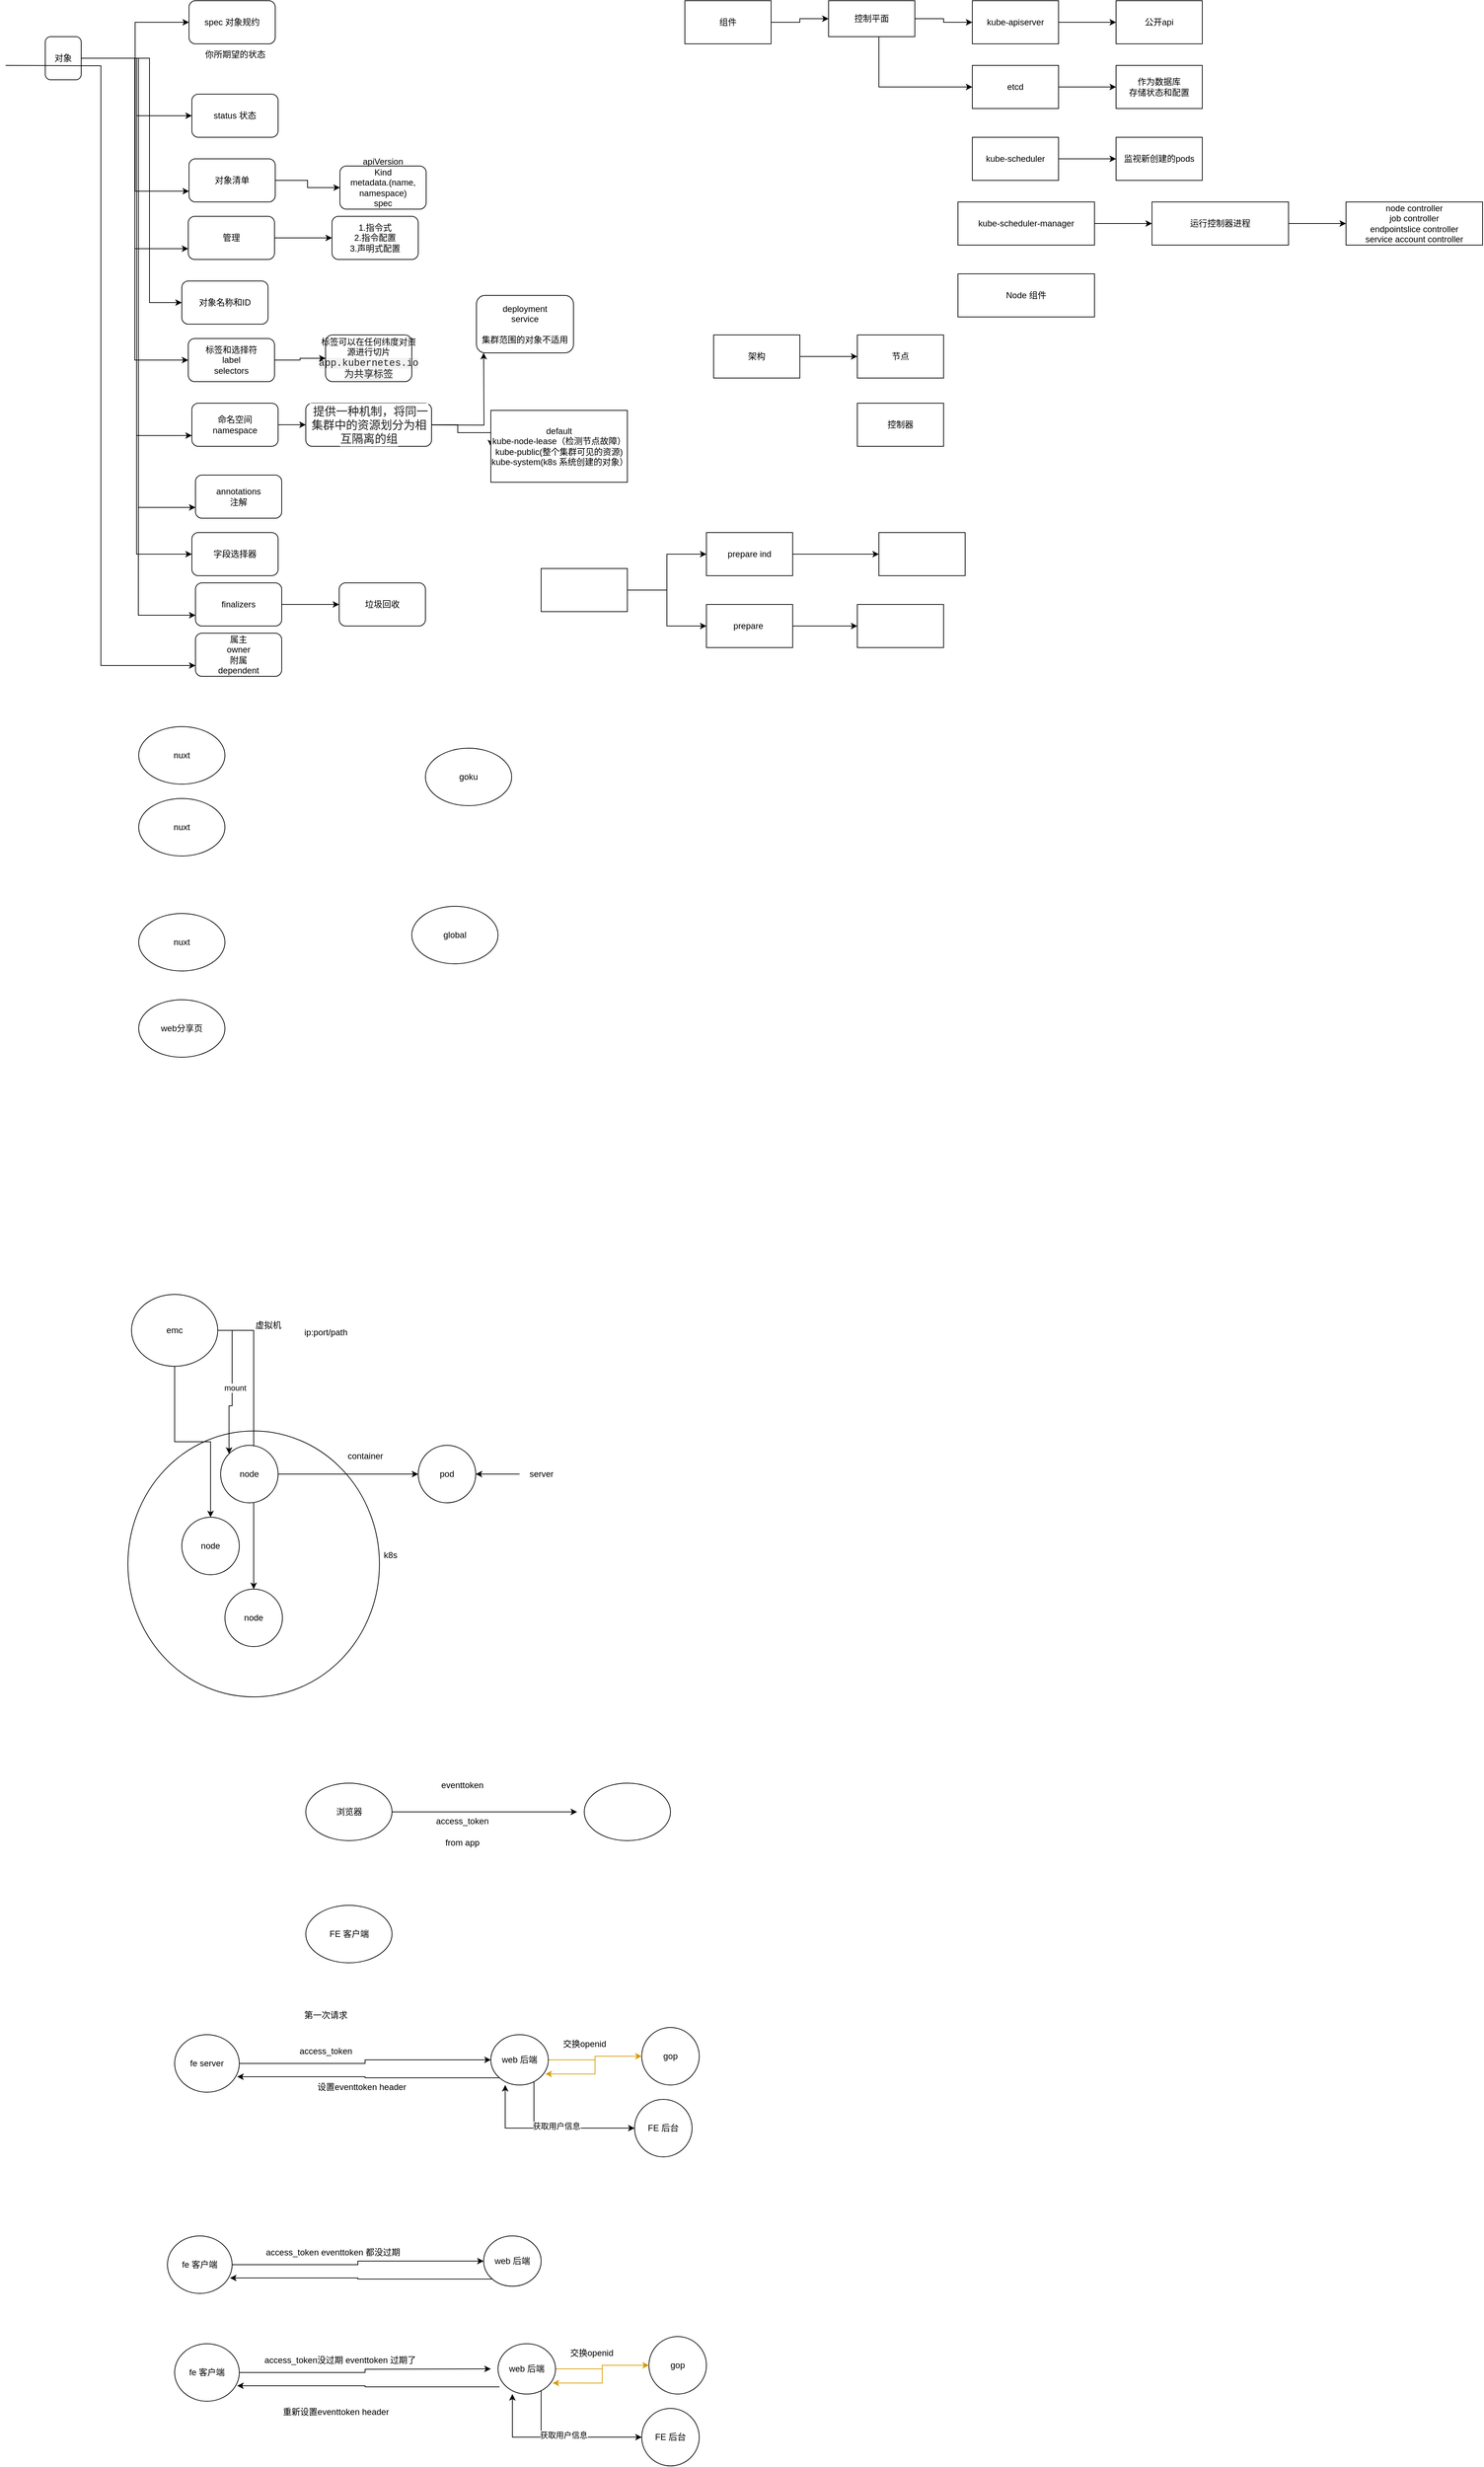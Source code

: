 <mxfile version="24.7.6">
  <diagram name="Page-1" id="EzidtO3Hb19t3wDcSpyZ">
    <mxGraphModel dx="1522" dy="804" grid="1" gridSize="10" guides="1" tooltips="1" connect="1" arrows="1" fold="1" page="1" pageScale="1" pageWidth="827" pageHeight="1169" math="0" shadow="0">
      <root>
        <mxCell id="0" />
        <mxCell id="1" parent="0" />
        <mxCell id="jzxiRd1BHdq7fpUtfgvh-10" value="" style="ellipse;whiteSpace=wrap;html=1;" vertex="1" parent="1">
          <mxGeometry x="265" y="2110" width="350" height="370" as="geometry" />
        </mxCell>
        <mxCell id="i67tSVPoHM7ITiix1ZI--3" value="" style="edgeStyle=orthogonalEdgeStyle;rounded=0;orthogonalLoop=1;jettySize=auto;html=1;" parent="1" source="i67tSVPoHM7ITiix1ZI--1" target="i67tSVPoHM7ITiix1ZI--2" edge="1">
          <mxGeometry relative="1" as="geometry" />
        </mxCell>
        <mxCell id="i67tSVPoHM7ITiix1ZI--5" style="edgeStyle=orthogonalEdgeStyle;rounded=0;orthogonalLoop=1;jettySize=auto;html=1;entryX=0;entryY=0.5;entryDx=0;entryDy=0;" parent="1" source="i67tSVPoHM7ITiix1ZI--1" target="i67tSVPoHM7ITiix1ZI--4" edge="1">
          <mxGeometry relative="1" as="geometry" />
        </mxCell>
        <mxCell id="i67tSVPoHM7ITiix1ZI--9" style="edgeStyle=orthogonalEdgeStyle;rounded=0;orthogonalLoop=1;jettySize=auto;html=1;entryX=0;entryY=0.75;entryDx=0;entryDy=0;" parent="1" source="i67tSVPoHM7ITiix1ZI--1" target="i67tSVPoHM7ITiix1ZI--8" edge="1">
          <mxGeometry relative="1" as="geometry" />
        </mxCell>
        <mxCell id="i67tSVPoHM7ITiix1ZI--13" style="edgeStyle=orthogonalEdgeStyle;rounded=0;orthogonalLoop=1;jettySize=auto;html=1;entryX=0;entryY=0.75;entryDx=0;entryDy=0;" parent="1" source="i67tSVPoHM7ITiix1ZI--1" target="i67tSVPoHM7ITiix1ZI--12" edge="1">
          <mxGeometry relative="1" as="geometry" />
        </mxCell>
        <mxCell id="i67tSVPoHM7ITiix1ZI--18" style="edgeStyle=orthogonalEdgeStyle;rounded=0;orthogonalLoop=1;jettySize=auto;html=1;entryX=0;entryY=0.5;entryDx=0;entryDy=0;" parent="1" source="i67tSVPoHM7ITiix1ZI--1" target="i67tSVPoHM7ITiix1ZI--17" edge="1">
          <mxGeometry relative="1" as="geometry">
            <Array as="points">
              <mxPoint x="295" y="200" />
              <mxPoint x="295" y="540" />
            </Array>
          </mxGeometry>
        </mxCell>
        <mxCell id="i67tSVPoHM7ITiix1ZI--21" style="edgeStyle=orthogonalEdgeStyle;rounded=0;orthogonalLoop=1;jettySize=auto;html=1;entryX=0;entryY=0.5;entryDx=0;entryDy=0;" parent="1" source="i67tSVPoHM7ITiix1ZI--1" target="i67tSVPoHM7ITiix1ZI--20" edge="1">
          <mxGeometry relative="1" as="geometry" />
        </mxCell>
        <mxCell id="i67tSVPoHM7ITiix1ZI--25" style="edgeStyle=orthogonalEdgeStyle;rounded=0;orthogonalLoop=1;jettySize=auto;html=1;entryX=0;entryY=0.75;entryDx=0;entryDy=0;" parent="1" source="i67tSVPoHM7ITiix1ZI--1" target="i67tSVPoHM7ITiix1ZI--24" edge="1">
          <mxGeometry relative="1" as="geometry" />
        </mxCell>
        <mxCell id="i67tSVPoHM7ITiix1ZI--36" style="edgeStyle=orthogonalEdgeStyle;rounded=0;orthogonalLoop=1;jettySize=auto;html=1;entryX=0;entryY=0.75;entryDx=0;entryDy=0;" parent="1" source="i67tSVPoHM7ITiix1ZI--1" target="i67tSVPoHM7ITiix1ZI--35" edge="1">
          <mxGeometry relative="1" as="geometry" />
        </mxCell>
        <mxCell id="i67tSVPoHM7ITiix1ZI--38" style="edgeStyle=orthogonalEdgeStyle;rounded=0;orthogonalLoop=1;jettySize=auto;html=1;entryX=0;entryY=0.5;entryDx=0;entryDy=0;" parent="1" source="i67tSVPoHM7ITiix1ZI--1" target="i67tSVPoHM7ITiix1ZI--37" edge="1">
          <mxGeometry relative="1" as="geometry" />
        </mxCell>
        <mxCell id="i67tSVPoHM7ITiix1ZI--40" style="edgeStyle=orthogonalEdgeStyle;rounded=0;orthogonalLoop=1;jettySize=auto;html=1;entryX=0;entryY=0.75;entryDx=0;entryDy=0;" parent="1" source="i67tSVPoHM7ITiix1ZI--1" target="i67tSVPoHM7ITiix1ZI--39" edge="1">
          <mxGeometry relative="1" as="geometry" />
        </mxCell>
        <mxCell id="i67tSVPoHM7ITiix1ZI--1" value="对象" style="rounded=1;whiteSpace=wrap;html=1;" parent="1" vertex="1">
          <mxGeometry x="150" y="170" width="50" height="60" as="geometry" />
        </mxCell>
        <mxCell id="i67tSVPoHM7ITiix1ZI--2" value="spec 对象规约" style="rounded=1;whiteSpace=wrap;html=1;" parent="1" vertex="1">
          <mxGeometry x="350" y="120" width="120" height="60" as="geometry" />
        </mxCell>
        <mxCell id="i67tSVPoHM7ITiix1ZI--4" value="status 状态" style="rounded=1;whiteSpace=wrap;html=1;" parent="1" vertex="1">
          <mxGeometry x="354" y="250" width="120" height="60" as="geometry" />
        </mxCell>
        <mxCell id="i67tSVPoHM7ITiix1ZI--6" value="你所期望的状态" style="text;html=1;align=center;verticalAlign=middle;resizable=0;points=[];autosize=1;strokeColor=none;fillColor=none;" parent="1" vertex="1">
          <mxGeometry x="359" y="180" width="110" height="30" as="geometry" />
        </mxCell>
        <mxCell id="i67tSVPoHM7ITiix1ZI--11" value="" style="edgeStyle=orthogonalEdgeStyle;rounded=0;orthogonalLoop=1;jettySize=auto;html=1;" parent="1" source="i67tSVPoHM7ITiix1ZI--8" target="i67tSVPoHM7ITiix1ZI--10" edge="1">
          <mxGeometry relative="1" as="geometry" />
        </mxCell>
        <mxCell id="i67tSVPoHM7ITiix1ZI--8" value="对象清单" style="rounded=1;whiteSpace=wrap;html=1;" parent="1" vertex="1">
          <mxGeometry x="350" y="340" width="120" height="60" as="geometry" />
        </mxCell>
        <mxCell id="i67tSVPoHM7ITiix1ZI--10" value="apiVersion&lt;div&gt;Kind&lt;/div&gt;&lt;div&gt;metadata.(name, namespace)&lt;/div&gt;&lt;div&gt;spec&lt;/div&gt;&lt;div&gt;&lt;br&gt;&lt;/div&gt;" style="rounded=1;whiteSpace=wrap;html=1;" parent="1" vertex="1">
          <mxGeometry x="560" y="350" width="120" height="60" as="geometry" />
        </mxCell>
        <mxCell id="i67tSVPoHM7ITiix1ZI--15" value="" style="edgeStyle=orthogonalEdgeStyle;rounded=0;orthogonalLoop=1;jettySize=auto;html=1;" parent="1" source="i67tSVPoHM7ITiix1ZI--12" target="i67tSVPoHM7ITiix1ZI--14" edge="1">
          <mxGeometry relative="1" as="geometry" />
        </mxCell>
        <mxCell id="i67tSVPoHM7ITiix1ZI--12" value="管理" style="rounded=1;whiteSpace=wrap;html=1;" parent="1" vertex="1">
          <mxGeometry x="349" y="420" width="120" height="60" as="geometry" />
        </mxCell>
        <mxCell id="i67tSVPoHM7ITiix1ZI--14" value="1.指令式&lt;div&gt;2.指令配置&lt;/div&gt;&lt;div&gt;3.声明式配置&lt;/div&gt;" style="rounded=1;whiteSpace=wrap;html=1;" parent="1" vertex="1">
          <mxGeometry x="549" y="420" width="120" height="60" as="geometry" />
        </mxCell>
        <mxCell id="i67tSVPoHM7ITiix1ZI--17" value="对象名称和ID" style="rounded=1;whiteSpace=wrap;html=1;" parent="1" vertex="1">
          <mxGeometry x="340" y="510" width="120" height="60" as="geometry" />
        </mxCell>
        <mxCell id="i67tSVPoHM7ITiix1ZI--23" value="" style="edgeStyle=orthogonalEdgeStyle;rounded=0;orthogonalLoop=1;jettySize=auto;html=1;" parent="1" source="i67tSVPoHM7ITiix1ZI--20" target="i67tSVPoHM7ITiix1ZI--22" edge="1">
          <mxGeometry relative="1" as="geometry" />
        </mxCell>
        <mxCell id="i67tSVPoHM7ITiix1ZI--20" value="标签和选择符&lt;div&gt;label&lt;/div&gt;&lt;div&gt;selectors&lt;/div&gt;" style="rounded=1;whiteSpace=wrap;html=1;" parent="1" vertex="1">
          <mxGeometry x="349" y="590" width="120" height="60" as="geometry" />
        </mxCell>
        <mxCell id="i67tSVPoHM7ITiix1ZI--22" value="标签可以在任何纬度对资源进行切片&lt;div&gt;&lt;span style=&quot;color: rgb(34, 34, 34); font-family: SFMono-Regular, Menlo, Monaco, Consolas, &amp;quot;liberation mono&amp;quot;, &amp;quot;courier new&amp;quot;, monospace; font-size: 13.6px; text-align: left; background-color: rgba(0, 0, 0, 0.05);&quot;&gt;app.kubernetes.io 为共享标签&lt;/span&gt;&lt;br&gt;&lt;/div&gt;" style="rounded=1;whiteSpace=wrap;html=1;" parent="1" vertex="1">
          <mxGeometry x="540" y="585" width="120" height="65" as="geometry" />
        </mxCell>
        <mxCell id="i67tSVPoHM7ITiix1ZI--27" value="" style="edgeStyle=orthogonalEdgeStyle;rounded=0;orthogonalLoop=1;jettySize=auto;html=1;" parent="1" source="i67tSVPoHM7ITiix1ZI--24" target="i67tSVPoHM7ITiix1ZI--26" edge="1">
          <mxGeometry relative="1" as="geometry" />
        </mxCell>
        <mxCell id="i67tSVPoHM7ITiix1ZI--24" value="命名空间&lt;div&gt;namespace&lt;/div&gt;" style="rounded=1;whiteSpace=wrap;html=1;" parent="1" vertex="1">
          <mxGeometry x="354" y="680" width="120" height="60" as="geometry" />
        </mxCell>
        <mxCell id="i67tSVPoHM7ITiix1ZI--29" value="" style="edgeStyle=orthogonalEdgeStyle;rounded=0;orthogonalLoop=1;jettySize=auto;html=1;" parent="1" edge="1">
          <mxGeometry relative="1" as="geometry">
            <mxPoint x="630" y="710" as="sourcePoint" />
            <mxPoint x="760" y="610" as="targetPoint" />
          </mxGeometry>
        </mxCell>
        <mxCell id="i67tSVPoHM7ITiix1ZI--31" style="edgeStyle=orthogonalEdgeStyle;rounded=0;orthogonalLoop=1;jettySize=auto;html=1;entryX=0;entryY=0.5;entryDx=0;entryDy=0;" parent="1" source="i67tSVPoHM7ITiix1ZI--26" target="i67tSVPoHM7ITiix1ZI--32" edge="1">
          <mxGeometry relative="1" as="geometry">
            <mxPoint x="760" y="720" as="targetPoint" />
            <Array as="points">
              <mxPoint x="724" y="710" />
              <mxPoint x="724" y="721" />
            </Array>
          </mxGeometry>
        </mxCell>
        <mxCell id="i67tSVPoHM7ITiix1ZI--26" value="&lt;span style=&quot;color: rgb(34, 34, 34); font-family: &amp;quot;open sans&amp;quot;, -apple-system, &amp;quot;system-ui&amp;quot;, &amp;quot;segoe ui&amp;quot;, Roboto, &amp;quot;helvetica neue&amp;quot;, Arial, sans-serif, &amp;quot;apple color emoji&amp;quot;, &amp;quot;segoe ui emoji&amp;quot;, &amp;quot;segoe ui symbol&amp;quot;; font-size: 16px; text-align: left; background-color: rgb(255, 255, 255);&quot;&gt;&amp;nbsp;提供一种机制，将同一集群中的资源划分为相互隔离的组&lt;/span&gt;" style="rounded=1;whiteSpace=wrap;html=1;" parent="1" vertex="1">
          <mxGeometry x="512.5" y="680" width="175" height="60" as="geometry" />
        </mxCell>
        <mxCell id="i67tSVPoHM7ITiix1ZI--28" value="deployment&lt;div&gt;service&lt;/div&gt;&lt;div&gt;&lt;br&gt;&lt;/div&gt;&lt;div&gt;集群范围的对象不适用&lt;/div&gt;" style="whiteSpace=wrap;html=1;rounded=1;" parent="1" vertex="1">
          <mxGeometry x="750" y="530" width="135" height="80" as="geometry" />
        </mxCell>
        <mxCell id="i67tSVPoHM7ITiix1ZI--32" value="default&lt;div&gt;kube-node-lease（检测节点故障）&lt;/div&gt;&lt;div&gt;kube-public(整个集群可见的资源)&lt;/div&gt;&lt;div&gt;kube-system(k8s 系统创建的对象）&lt;/div&gt;" style="whiteSpace=wrap;html=1;" parent="1" vertex="1">
          <mxGeometry x="770" y="690" width="190" height="100" as="geometry" />
        </mxCell>
        <mxCell id="i67tSVPoHM7ITiix1ZI--35" value="annotations&lt;div&gt;注解&lt;/div&gt;" style="rounded=1;whiteSpace=wrap;html=1;" parent="1" vertex="1">
          <mxGeometry x="359" y="780" width="120" height="60" as="geometry" />
        </mxCell>
        <mxCell id="i67tSVPoHM7ITiix1ZI--37" value="字段选择器" style="rounded=1;whiteSpace=wrap;html=1;" parent="1" vertex="1">
          <mxGeometry x="354" y="860" width="120" height="60" as="geometry" />
        </mxCell>
        <mxCell id="i67tSVPoHM7ITiix1ZI--42" value="" style="edgeStyle=orthogonalEdgeStyle;rounded=0;orthogonalLoop=1;jettySize=auto;html=1;" parent="1" source="i67tSVPoHM7ITiix1ZI--39" target="i67tSVPoHM7ITiix1ZI--41" edge="1">
          <mxGeometry relative="1" as="geometry" />
        </mxCell>
        <mxCell id="i67tSVPoHM7ITiix1ZI--39" value="finalizers" style="rounded=1;whiteSpace=wrap;html=1;" parent="1" vertex="1">
          <mxGeometry x="359" y="930" width="120" height="60" as="geometry" />
        </mxCell>
        <mxCell id="i67tSVPoHM7ITiix1ZI--41" value="垃圾回收" style="rounded=1;whiteSpace=wrap;html=1;" parent="1" vertex="1">
          <mxGeometry x="559" y="930" width="120" height="60" as="geometry" />
        </mxCell>
        <mxCell id="i67tSVPoHM7ITiix1ZI--43" value="属主&lt;div&gt;owner&lt;/div&gt;&lt;div&gt;附属&lt;/div&gt;&lt;div&gt;dependent&lt;/div&gt;" style="rounded=1;whiteSpace=wrap;html=1;" parent="1" vertex="1">
          <mxGeometry x="359" y="1000" width="120" height="60" as="geometry" />
        </mxCell>
        <mxCell id="i67tSVPoHM7ITiix1ZI--44" style="edgeStyle=orthogonalEdgeStyle;rounded=0;orthogonalLoop=1;jettySize=auto;html=1;entryX=0;entryY=0.75;entryDx=0;entryDy=0;" parent="1" target="i67tSVPoHM7ITiix1ZI--43" edge="1">
          <mxGeometry relative="1" as="geometry">
            <mxPoint x="94.75" y="210" as="sourcePoint" />
            <mxPoint x="254.75" y="1050" as="targetPoint" />
          </mxGeometry>
        </mxCell>
        <mxCell id="i67tSVPoHM7ITiix1ZI--50" value="" style="edgeStyle=orthogonalEdgeStyle;rounded=0;orthogonalLoop=1;jettySize=auto;html=1;" parent="1" source="i67tSVPoHM7ITiix1ZI--47" target="i67tSVPoHM7ITiix1ZI--49" edge="1">
          <mxGeometry relative="1" as="geometry" />
        </mxCell>
        <mxCell id="i67tSVPoHM7ITiix1ZI--47" value="组件" style="whiteSpace=wrap;html=1;" parent="1" vertex="1">
          <mxGeometry x="1040" y="120" width="120" height="60" as="geometry" />
        </mxCell>
        <mxCell id="i67tSVPoHM7ITiix1ZI--52" value="" style="edgeStyle=orthogonalEdgeStyle;rounded=0;orthogonalLoop=1;jettySize=auto;html=1;" parent="1" source="i67tSVPoHM7ITiix1ZI--49" target="i67tSVPoHM7ITiix1ZI--51" edge="1">
          <mxGeometry relative="1" as="geometry" />
        </mxCell>
        <mxCell id="i67tSVPoHM7ITiix1ZI--56" style="edgeStyle=orthogonalEdgeStyle;rounded=0;orthogonalLoop=1;jettySize=auto;html=1;entryX=0;entryY=0.5;entryDx=0;entryDy=0;" parent="1" source="i67tSVPoHM7ITiix1ZI--49" target="i67tSVPoHM7ITiix1ZI--55" edge="1">
          <mxGeometry relative="1" as="geometry">
            <Array as="points">
              <mxPoint x="1310" y="240" />
            </Array>
          </mxGeometry>
        </mxCell>
        <mxCell id="i67tSVPoHM7ITiix1ZI--49" value="控制平面" style="whiteSpace=wrap;html=1;" parent="1" vertex="1">
          <mxGeometry x="1240" y="120" width="120" height="50" as="geometry" />
        </mxCell>
        <mxCell id="i67tSVPoHM7ITiix1ZI--54" value="" style="edgeStyle=orthogonalEdgeStyle;rounded=0;orthogonalLoop=1;jettySize=auto;html=1;" parent="1" source="i67tSVPoHM7ITiix1ZI--51" target="i67tSVPoHM7ITiix1ZI--53" edge="1">
          <mxGeometry relative="1" as="geometry" />
        </mxCell>
        <mxCell id="i67tSVPoHM7ITiix1ZI--51" value="kube-apiserver" style="whiteSpace=wrap;html=1;" parent="1" vertex="1">
          <mxGeometry x="1440" y="120" width="120" height="60" as="geometry" />
        </mxCell>
        <mxCell id="i67tSVPoHM7ITiix1ZI--53" value="公开api" style="whiteSpace=wrap;html=1;" parent="1" vertex="1">
          <mxGeometry x="1640" y="120" width="120" height="60" as="geometry" />
        </mxCell>
        <mxCell id="i67tSVPoHM7ITiix1ZI--58" value="" style="edgeStyle=orthogonalEdgeStyle;rounded=0;orthogonalLoop=1;jettySize=auto;html=1;" parent="1" source="i67tSVPoHM7ITiix1ZI--55" target="i67tSVPoHM7ITiix1ZI--57" edge="1">
          <mxGeometry relative="1" as="geometry" />
        </mxCell>
        <mxCell id="i67tSVPoHM7ITiix1ZI--55" value="etcd" style="whiteSpace=wrap;html=1;" parent="1" vertex="1">
          <mxGeometry x="1440" y="210" width="120" height="60" as="geometry" />
        </mxCell>
        <mxCell id="i67tSVPoHM7ITiix1ZI--57" value="作为数据库&lt;div&gt;存储状态和配置&lt;/div&gt;" style="whiteSpace=wrap;html=1;" parent="1" vertex="1">
          <mxGeometry x="1640" y="210" width="120" height="60" as="geometry" />
        </mxCell>
        <mxCell id="i67tSVPoHM7ITiix1ZI--61" value="" style="edgeStyle=orthogonalEdgeStyle;rounded=0;orthogonalLoop=1;jettySize=auto;html=1;" parent="1" source="i67tSVPoHM7ITiix1ZI--59" target="i67tSVPoHM7ITiix1ZI--60" edge="1">
          <mxGeometry relative="1" as="geometry" />
        </mxCell>
        <mxCell id="i67tSVPoHM7ITiix1ZI--59" value="kube-scheduler" style="whiteSpace=wrap;html=1;" parent="1" vertex="1">
          <mxGeometry x="1440" y="310" width="120" height="60" as="geometry" />
        </mxCell>
        <mxCell id="i67tSVPoHM7ITiix1ZI--60" value="监视新创建的pods" style="whiteSpace=wrap;html=1;" parent="1" vertex="1">
          <mxGeometry x="1640" y="310" width="120" height="60" as="geometry" />
        </mxCell>
        <mxCell id="i67tSVPoHM7ITiix1ZI--64" value="" style="edgeStyle=orthogonalEdgeStyle;rounded=0;orthogonalLoop=1;jettySize=auto;html=1;" parent="1" source="i67tSVPoHM7ITiix1ZI--62" target="i67tSVPoHM7ITiix1ZI--63" edge="1">
          <mxGeometry relative="1" as="geometry" />
        </mxCell>
        <mxCell id="i67tSVPoHM7ITiix1ZI--62" value="kube-scheduler-manager" style="whiteSpace=wrap;html=1;" parent="1" vertex="1">
          <mxGeometry x="1420" y="400" width="190" height="60" as="geometry" />
        </mxCell>
        <mxCell id="i67tSVPoHM7ITiix1ZI--66" value="" style="edgeStyle=orthogonalEdgeStyle;rounded=0;orthogonalLoop=1;jettySize=auto;html=1;" parent="1" source="i67tSVPoHM7ITiix1ZI--63" target="i67tSVPoHM7ITiix1ZI--65" edge="1">
          <mxGeometry relative="1" as="geometry" />
        </mxCell>
        <mxCell id="i67tSVPoHM7ITiix1ZI--63" value="运行控制器进程" style="whiteSpace=wrap;html=1;" parent="1" vertex="1">
          <mxGeometry x="1690" y="400" width="190" height="60" as="geometry" />
        </mxCell>
        <mxCell id="i67tSVPoHM7ITiix1ZI--65" value="node controller&lt;div&gt;job controller&lt;/div&gt;&lt;div&gt;endpointslice controller&lt;/div&gt;&lt;div&gt;service account controller&lt;/div&gt;" style="whiteSpace=wrap;html=1;" parent="1" vertex="1">
          <mxGeometry x="1960" y="400" width="190" height="60" as="geometry" />
        </mxCell>
        <mxCell id="i67tSVPoHM7ITiix1ZI--67" value="Node 组件" style="whiteSpace=wrap;html=1;" parent="1" vertex="1">
          <mxGeometry x="1420" y="500" width="190" height="60" as="geometry" />
        </mxCell>
        <mxCell id="i67tSVPoHM7ITiix1ZI--70" value="" style="edgeStyle=orthogonalEdgeStyle;rounded=0;orthogonalLoop=1;jettySize=auto;html=1;" parent="1" source="i67tSVPoHM7ITiix1ZI--68" target="i67tSVPoHM7ITiix1ZI--69" edge="1">
          <mxGeometry relative="1" as="geometry" />
        </mxCell>
        <mxCell id="i67tSVPoHM7ITiix1ZI--68" value="架构" style="whiteSpace=wrap;html=1;" parent="1" vertex="1">
          <mxGeometry x="1080" y="585" width="120" height="60" as="geometry" />
        </mxCell>
        <mxCell id="i67tSVPoHM7ITiix1ZI--69" value="节点" style="whiteSpace=wrap;html=1;" parent="1" vertex="1">
          <mxGeometry x="1280" y="585" width="120" height="60" as="geometry" />
        </mxCell>
        <mxCell id="i67tSVPoHM7ITiix1ZI--71" value="控制器" style="whiteSpace=wrap;html=1;" parent="1" vertex="1">
          <mxGeometry x="1280" y="680" width="120" height="60" as="geometry" />
        </mxCell>
        <mxCell id="i67tSVPoHM7ITiix1ZI--79" style="edgeStyle=orthogonalEdgeStyle;rounded=0;orthogonalLoop=1;jettySize=auto;html=1;" parent="1" source="i67tSVPoHM7ITiix1ZI--72" edge="1">
          <mxGeometry relative="1" as="geometry">
            <mxPoint x="1280" y="990" as="targetPoint" />
          </mxGeometry>
        </mxCell>
        <mxCell id="i67tSVPoHM7ITiix1ZI--72" value="prepare&amp;nbsp;" style="rounded=0;whiteSpace=wrap;html=1;" parent="1" vertex="1">
          <mxGeometry x="1070" y="960" width="120" height="60" as="geometry" />
        </mxCell>
        <mxCell id="i67tSVPoHM7ITiix1ZI--77" style="edgeStyle=orthogonalEdgeStyle;rounded=0;orthogonalLoop=1;jettySize=auto;html=1;" parent="1" source="i67tSVPoHM7ITiix1ZI--73" edge="1">
          <mxGeometry relative="1" as="geometry">
            <mxPoint x="1310" y="890" as="targetPoint" />
          </mxGeometry>
        </mxCell>
        <mxCell id="i67tSVPoHM7ITiix1ZI--73" value="prepare ind" style="rounded=0;whiteSpace=wrap;html=1;" parent="1" vertex="1">
          <mxGeometry x="1070" y="860" width="120" height="60" as="geometry" />
        </mxCell>
        <mxCell id="i67tSVPoHM7ITiix1ZI--75" style="edgeStyle=orthogonalEdgeStyle;rounded=0;orthogonalLoop=1;jettySize=auto;html=1;entryX=0;entryY=0.5;entryDx=0;entryDy=0;" parent="1" source="i67tSVPoHM7ITiix1ZI--74" target="i67tSVPoHM7ITiix1ZI--73" edge="1">
          <mxGeometry relative="1" as="geometry" />
        </mxCell>
        <mxCell id="i67tSVPoHM7ITiix1ZI--76" style="edgeStyle=orthogonalEdgeStyle;rounded=0;orthogonalLoop=1;jettySize=auto;html=1;" parent="1" source="i67tSVPoHM7ITiix1ZI--74" target="i67tSVPoHM7ITiix1ZI--72" edge="1">
          <mxGeometry relative="1" as="geometry" />
        </mxCell>
        <mxCell id="i67tSVPoHM7ITiix1ZI--74" value="" style="rounded=0;whiteSpace=wrap;html=1;" parent="1" vertex="1">
          <mxGeometry x="840" y="910" width="120" height="60" as="geometry" />
        </mxCell>
        <mxCell id="i67tSVPoHM7ITiix1ZI--78" value="" style="rounded=0;whiteSpace=wrap;html=1;" parent="1" vertex="1">
          <mxGeometry x="1310" y="860" width="120" height="60" as="geometry" />
        </mxCell>
        <mxCell id="i67tSVPoHM7ITiix1ZI--80" value="" style="rounded=0;whiteSpace=wrap;html=1;" parent="1" vertex="1">
          <mxGeometry x="1280" y="960" width="120" height="60" as="geometry" />
        </mxCell>
        <mxCell id="xOwlHwxs3cl8Oye5NE4x-1" value="&lt;p data-pm-slice=&quot;1 1 []&quot;&gt;nuxt&lt;br&gt;&lt;/p&gt;" style="ellipse;whiteSpace=wrap;html=1;" parent="1" vertex="1">
          <mxGeometry x="280" y="1130" width="120" height="80" as="geometry" />
        </mxCell>
        <mxCell id="xOwlHwxs3cl8Oye5NE4x-2" value="&lt;p data-pm-slice=&quot;1 1 []&quot;&gt;web分享页&lt;/p&gt;" style="ellipse;whiteSpace=wrap;html=1;" parent="1" vertex="1">
          <mxGeometry x="280" y="1510" width="120" height="80" as="geometry" />
        </mxCell>
        <mxCell id="xOwlHwxs3cl8Oye5NE4x-3" value="&lt;p data-pm-slice=&quot;1 1 []&quot;&gt;goku&lt;/p&gt;" style="ellipse;whiteSpace=wrap;html=1;" parent="1" vertex="1">
          <mxGeometry x="679" y="1160" width="120" height="80" as="geometry" />
        </mxCell>
        <mxCell id="xOwlHwxs3cl8Oye5NE4x-4" value="&lt;p data-pm-slice=&quot;1 1 []&quot;&gt;global&lt;/p&gt;" style="ellipse;whiteSpace=wrap;html=1;" parent="1" vertex="1">
          <mxGeometry x="660" y="1380" width="120" height="80" as="geometry" />
        </mxCell>
        <mxCell id="xOwlHwxs3cl8Oye5NE4x-5" value="&lt;p data-pm-slice=&quot;1 1 []&quot;&gt;nuxt&lt;/p&gt;" style="ellipse;whiteSpace=wrap;html=1;" parent="1" vertex="1">
          <mxGeometry x="280" y="1390" width="120" height="80" as="geometry" />
        </mxCell>
        <mxCell id="xOwlHwxs3cl8Oye5NE4x-6" value="&lt;p data-pm-slice=&quot;1 1 []&quot;&gt;nuxt&lt;br&gt;&lt;/p&gt;" style="ellipse;whiteSpace=wrap;html=1;" parent="1" vertex="1">
          <mxGeometry x="280" y="1230" width="120" height="80" as="geometry" />
        </mxCell>
        <mxCell id="jzxiRd1BHdq7fpUtfgvh-5" style="edgeStyle=orthogonalEdgeStyle;rounded=0;orthogonalLoop=1;jettySize=auto;html=1;entryX=0;entryY=0;entryDx=0;entryDy=0;" edge="1" parent="1" source="jzxiRd1BHdq7fpUtfgvh-1" target="jzxiRd1BHdq7fpUtfgvh-4">
          <mxGeometry relative="1" as="geometry" />
        </mxCell>
        <mxCell id="jzxiRd1BHdq7fpUtfgvh-6" value="mount" style="edgeLabel;html=1;align=center;verticalAlign=middle;resizable=0;points=[];" vertex="1" connectable="0" parent="jzxiRd1BHdq7fpUtfgvh-5">
          <mxGeometry x="0.013" y="4" relative="1" as="geometry">
            <mxPoint as="offset" />
          </mxGeometry>
        </mxCell>
        <mxCell id="jzxiRd1BHdq7fpUtfgvh-12" style="edgeStyle=orthogonalEdgeStyle;rounded=0;orthogonalLoop=1;jettySize=auto;html=1;" edge="1" parent="1" source="jzxiRd1BHdq7fpUtfgvh-1" target="jzxiRd1BHdq7fpUtfgvh-8">
          <mxGeometry relative="1" as="geometry" />
        </mxCell>
        <mxCell id="jzxiRd1BHdq7fpUtfgvh-17" style="edgeStyle=orthogonalEdgeStyle;rounded=0;orthogonalLoop=1;jettySize=auto;html=1;" edge="1" parent="1" source="jzxiRd1BHdq7fpUtfgvh-1" target="jzxiRd1BHdq7fpUtfgvh-9">
          <mxGeometry relative="1" as="geometry" />
        </mxCell>
        <mxCell id="jzxiRd1BHdq7fpUtfgvh-1" value="emc" style="ellipse;whiteSpace=wrap;html=1;" vertex="1" parent="1">
          <mxGeometry x="270" y="1920" width="120" height="100" as="geometry" />
        </mxCell>
        <mxCell id="jzxiRd1BHdq7fpUtfgvh-2" value="虚拟机" style="text;html=1;align=center;verticalAlign=middle;resizable=0;points=[];autosize=1;strokeColor=none;fillColor=none;" vertex="1" parent="1">
          <mxGeometry x="430" y="1948" width="60" height="30" as="geometry" />
        </mxCell>
        <mxCell id="jzxiRd1BHdq7fpUtfgvh-3" value="ip:port/path" style="text;html=1;align=center;verticalAlign=middle;resizable=0;points=[];autosize=1;strokeColor=none;fillColor=none;" vertex="1" parent="1">
          <mxGeometry x="500" y="1958" width="80" height="30" as="geometry" />
        </mxCell>
        <mxCell id="jzxiRd1BHdq7fpUtfgvh-13" style="edgeStyle=orthogonalEdgeStyle;rounded=0;orthogonalLoop=1;jettySize=auto;html=1;entryX=0;entryY=0.5;entryDx=0;entryDy=0;" edge="1" parent="1" source="jzxiRd1BHdq7fpUtfgvh-4" target="jzxiRd1BHdq7fpUtfgvh-7">
          <mxGeometry relative="1" as="geometry" />
        </mxCell>
        <mxCell id="jzxiRd1BHdq7fpUtfgvh-4" value="node" style="ellipse;whiteSpace=wrap;html=1;" vertex="1" parent="1">
          <mxGeometry x="394" y="2130" width="80" height="80" as="geometry" />
        </mxCell>
        <mxCell id="jzxiRd1BHdq7fpUtfgvh-7" value="pod" style="ellipse;whiteSpace=wrap;html=1;" vertex="1" parent="1">
          <mxGeometry x="669" y="2130" width="80" height="80" as="geometry" />
        </mxCell>
        <mxCell id="jzxiRd1BHdq7fpUtfgvh-8" value="node" style="ellipse;whiteSpace=wrap;html=1;" vertex="1" parent="1">
          <mxGeometry x="340" y="2230" width="80" height="80" as="geometry" />
        </mxCell>
        <mxCell id="jzxiRd1BHdq7fpUtfgvh-9" value="node" style="ellipse;whiteSpace=wrap;html=1;" vertex="1" parent="1">
          <mxGeometry x="400" y="2330" width="80" height="80" as="geometry" />
        </mxCell>
        <mxCell id="jzxiRd1BHdq7fpUtfgvh-11" value="k8s" style="text;html=1;align=center;verticalAlign=middle;resizable=0;points=[];autosize=1;strokeColor=none;fillColor=none;" vertex="1" parent="1">
          <mxGeometry x="610" y="2268" width="40" height="30" as="geometry" />
        </mxCell>
        <mxCell id="jzxiRd1BHdq7fpUtfgvh-14" value="container" style="text;html=1;align=center;verticalAlign=middle;resizable=0;points=[];autosize=1;strokeColor=none;fillColor=none;" vertex="1" parent="1">
          <mxGeometry x="560" y="2130" width="70" height="30" as="geometry" />
        </mxCell>
        <mxCell id="jzxiRd1BHdq7fpUtfgvh-16" style="edgeStyle=orthogonalEdgeStyle;rounded=0;orthogonalLoop=1;jettySize=auto;html=1;entryX=1;entryY=0.5;entryDx=0;entryDy=0;" edge="1" parent="1" source="jzxiRd1BHdq7fpUtfgvh-15" target="jzxiRd1BHdq7fpUtfgvh-7">
          <mxGeometry relative="1" as="geometry" />
        </mxCell>
        <mxCell id="jzxiRd1BHdq7fpUtfgvh-15" value="server" style="text;html=1;align=center;verticalAlign=middle;resizable=0;points=[];autosize=1;strokeColor=none;fillColor=none;" vertex="1" parent="1">
          <mxGeometry x="810" y="2155" width="60" height="30" as="geometry" />
        </mxCell>
        <mxCell id="jzxiRd1BHdq7fpUtfgvh-20" style="edgeStyle=orthogonalEdgeStyle;rounded=0;orthogonalLoop=1;jettySize=auto;html=1;" edge="1" parent="1" source="jzxiRd1BHdq7fpUtfgvh-18">
          <mxGeometry relative="1" as="geometry">
            <mxPoint x="890" y="2640" as="targetPoint" />
          </mxGeometry>
        </mxCell>
        <mxCell id="jzxiRd1BHdq7fpUtfgvh-18" value="浏览器" style="ellipse;whiteSpace=wrap;html=1;" vertex="1" parent="1">
          <mxGeometry x="512.5" y="2600" width="120" height="80" as="geometry" />
        </mxCell>
        <mxCell id="jzxiRd1BHdq7fpUtfgvh-19" value="FE 客户端" style="ellipse;whiteSpace=wrap;html=1;" vertex="1" parent="1">
          <mxGeometry x="512.5" y="2770" width="120" height="80" as="geometry" />
        </mxCell>
        <mxCell id="jzxiRd1BHdq7fpUtfgvh-22" value="" style="ellipse;whiteSpace=wrap;html=1;" vertex="1" parent="1">
          <mxGeometry x="900" y="2600" width="120" height="80" as="geometry" />
        </mxCell>
        <mxCell id="jzxiRd1BHdq7fpUtfgvh-23" value="eventtoken" style="text;html=1;align=center;verticalAlign=middle;resizable=0;points=[];autosize=1;strokeColor=none;fillColor=none;" vertex="1" parent="1">
          <mxGeometry x="690" y="2588" width="80" height="30" as="geometry" />
        </mxCell>
        <mxCell id="jzxiRd1BHdq7fpUtfgvh-24" value="access_token" style="text;html=1;align=center;verticalAlign=middle;resizable=0;points=[];autosize=1;strokeColor=none;fillColor=none;" vertex="1" parent="1">
          <mxGeometry x="680" y="2638" width="100" height="30" as="geometry" />
        </mxCell>
        <mxCell id="jzxiRd1BHdq7fpUtfgvh-26" value="from app" style="text;html=1;align=center;verticalAlign=middle;resizable=0;points=[];autosize=1;strokeColor=none;fillColor=none;" vertex="1" parent="1">
          <mxGeometry x="695" y="2668" width="70" height="30" as="geometry" />
        </mxCell>
        <mxCell id="jzxiRd1BHdq7fpUtfgvh-28" style="edgeStyle=orthogonalEdgeStyle;rounded=0;orthogonalLoop=1;jettySize=auto;html=1;entryX=0;entryY=0.5;entryDx=0;entryDy=0;" edge="1" parent="1" source="jzxiRd1BHdq7fpUtfgvh-27" target="jzxiRd1BHdq7fpUtfgvh-29">
          <mxGeometry relative="1" as="geometry">
            <mxPoint x="500" y="2990" as="targetPoint" />
          </mxGeometry>
        </mxCell>
        <mxCell id="jzxiRd1BHdq7fpUtfgvh-27" value="fe server" style="ellipse;whiteSpace=wrap;html=1;" vertex="1" parent="1">
          <mxGeometry x="330" y="2950" width="90" height="80" as="geometry" />
        </mxCell>
        <mxCell id="jzxiRd1BHdq7fpUtfgvh-31" style="edgeStyle=orthogonalEdgeStyle;rounded=0;orthogonalLoop=1;jettySize=auto;html=1;entryX=0;entryY=0.5;entryDx=0;entryDy=0;fillColor=#ffe6cc;strokeColor=#d79b00;" edge="1" parent="1" source="jzxiRd1BHdq7fpUtfgvh-29" target="jzxiRd1BHdq7fpUtfgvh-32">
          <mxGeometry relative="1" as="geometry">
            <mxPoint x="940" y="2980" as="targetPoint" />
          </mxGeometry>
        </mxCell>
        <mxCell id="jzxiRd1BHdq7fpUtfgvh-35" style="edgeStyle=orthogonalEdgeStyle;rounded=0;orthogonalLoop=1;jettySize=auto;html=1;exitX=1;exitY=0.5;exitDx=0;exitDy=0;entryX=0;entryY=0.5;entryDx=0;entryDy=0;" edge="1" parent="1" source="jzxiRd1BHdq7fpUtfgvh-29" target="jzxiRd1BHdq7fpUtfgvh-34">
          <mxGeometry relative="1" as="geometry">
            <Array as="points">
              <mxPoint x="830" y="2985" />
              <mxPoint x="830" y="3080" />
            </Array>
          </mxGeometry>
        </mxCell>
        <mxCell id="jzxiRd1BHdq7fpUtfgvh-29" value="web 后端" style="ellipse;whiteSpace=wrap;html=1;" vertex="1" parent="1">
          <mxGeometry x="770" y="2950" width="80" height="70" as="geometry" />
        </mxCell>
        <mxCell id="jzxiRd1BHdq7fpUtfgvh-30" value="access_token" style="text;html=1;align=center;verticalAlign=middle;resizable=0;points=[];autosize=1;strokeColor=none;fillColor=none;" vertex="1" parent="1">
          <mxGeometry x="490" y="2958" width="100" height="30" as="geometry" />
        </mxCell>
        <mxCell id="jzxiRd1BHdq7fpUtfgvh-32" value="gop" style="ellipse;whiteSpace=wrap;html=1;" vertex="1" parent="1">
          <mxGeometry x="980" y="2940" width="80" height="80" as="geometry" />
        </mxCell>
        <mxCell id="jzxiRd1BHdq7fpUtfgvh-33" style="edgeStyle=orthogonalEdgeStyle;rounded=0;orthogonalLoop=1;jettySize=auto;html=1;entryX=0.95;entryY=0.781;entryDx=0;entryDy=0;entryPerimeter=0;fillColor=#ffe6cc;strokeColor=#d79b00;" edge="1" parent="1" source="jzxiRd1BHdq7fpUtfgvh-32" target="jzxiRd1BHdq7fpUtfgvh-29">
          <mxGeometry relative="1" as="geometry" />
        </mxCell>
        <mxCell id="jzxiRd1BHdq7fpUtfgvh-34" value="FE 后台" style="ellipse;whiteSpace=wrap;html=1;" vertex="1" parent="1">
          <mxGeometry x="970" y="3040" width="80" height="80" as="geometry" />
        </mxCell>
        <mxCell id="jzxiRd1BHdq7fpUtfgvh-36" style="edgeStyle=orthogonalEdgeStyle;rounded=0;orthogonalLoop=1;jettySize=auto;html=1;entryX=0.25;entryY=1;entryDx=0;entryDy=0;entryPerimeter=0;" edge="1" parent="1" source="jzxiRd1BHdq7fpUtfgvh-34" target="jzxiRd1BHdq7fpUtfgvh-29">
          <mxGeometry relative="1" as="geometry" />
        </mxCell>
        <mxCell id="jzxiRd1BHdq7fpUtfgvh-38" value="获取用户信息" style="edgeLabel;html=1;align=center;verticalAlign=middle;resizable=0;points=[];" vertex="1" connectable="0" parent="jzxiRd1BHdq7fpUtfgvh-36">
          <mxGeometry x="-0.092" y="-3" relative="1" as="geometry">
            <mxPoint as="offset" />
          </mxGeometry>
        </mxCell>
        <mxCell id="jzxiRd1BHdq7fpUtfgvh-37" value="交换openid" style="text;html=1;align=center;verticalAlign=middle;resizable=0;points=[];autosize=1;strokeColor=none;fillColor=none;" vertex="1" parent="1">
          <mxGeometry x="860" y="2948" width="80" height="30" as="geometry" />
        </mxCell>
        <mxCell id="jzxiRd1BHdq7fpUtfgvh-41" style="edgeStyle=orthogonalEdgeStyle;rounded=0;orthogonalLoop=1;jettySize=auto;html=1;entryX=0.967;entryY=0.731;entryDx=0;entryDy=0;entryPerimeter=0;" edge="1" parent="1" source="jzxiRd1BHdq7fpUtfgvh-29" target="jzxiRd1BHdq7fpUtfgvh-27">
          <mxGeometry relative="1" as="geometry">
            <Array as="points">
              <mxPoint x="595" y="3010" />
              <mxPoint x="595" y="3009" />
            </Array>
          </mxGeometry>
        </mxCell>
        <mxCell id="jzxiRd1BHdq7fpUtfgvh-42" value="设置eventtoken header" style="text;html=1;align=center;verticalAlign=middle;resizable=0;points=[];autosize=1;strokeColor=none;fillColor=none;" vertex="1" parent="1">
          <mxGeometry x="515" y="3008" width="150" height="30" as="geometry" />
        </mxCell>
        <mxCell id="jzxiRd1BHdq7fpUtfgvh-43" value="第一次请求" style="text;html=1;align=center;verticalAlign=middle;resizable=0;points=[];autosize=1;strokeColor=none;fillColor=none;" vertex="1" parent="1">
          <mxGeometry x="500" y="2908" width="80" height="30" as="geometry" />
        </mxCell>
        <mxCell id="jzxiRd1BHdq7fpUtfgvh-44" style="edgeStyle=orthogonalEdgeStyle;rounded=0;orthogonalLoop=1;jettySize=auto;html=1;entryX=0;entryY=0.5;entryDx=0;entryDy=0;" edge="1" parent="1" source="jzxiRd1BHdq7fpUtfgvh-45" target="jzxiRd1BHdq7fpUtfgvh-46">
          <mxGeometry relative="1" as="geometry">
            <mxPoint x="490" y="3270" as="targetPoint" />
          </mxGeometry>
        </mxCell>
        <mxCell id="jzxiRd1BHdq7fpUtfgvh-45" value="fe 客户端" style="ellipse;whiteSpace=wrap;html=1;" vertex="1" parent="1">
          <mxGeometry x="320" y="3230" width="90" height="80" as="geometry" />
        </mxCell>
        <mxCell id="jzxiRd1BHdq7fpUtfgvh-46" value="web 后端" style="ellipse;whiteSpace=wrap;html=1;" vertex="1" parent="1">
          <mxGeometry x="760" y="3230" width="80" height="70" as="geometry" />
        </mxCell>
        <mxCell id="jzxiRd1BHdq7fpUtfgvh-48" style="edgeStyle=orthogonalEdgeStyle;rounded=0;orthogonalLoop=1;jettySize=auto;html=1;entryX=0.967;entryY=0.731;entryDx=0;entryDy=0;entryPerimeter=0;" edge="1" parent="1" source="jzxiRd1BHdq7fpUtfgvh-46" target="jzxiRd1BHdq7fpUtfgvh-45">
          <mxGeometry relative="1" as="geometry">
            <Array as="points">
              <mxPoint x="585" y="3290" />
              <mxPoint x="585" y="3289" />
            </Array>
          </mxGeometry>
        </mxCell>
        <mxCell id="jzxiRd1BHdq7fpUtfgvh-51" value="access_token eventtoken 都没过期" style="text;html=1;align=center;verticalAlign=middle;resizable=0;points=[];autosize=1;strokeColor=none;fillColor=none;" vertex="1" parent="1">
          <mxGeometry x="445" y="3238" width="210" height="30" as="geometry" />
        </mxCell>
        <mxCell id="jzxiRd1BHdq7fpUtfgvh-63" style="edgeStyle=orthogonalEdgeStyle;rounded=0;orthogonalLoop=1;jettySize=auto;html=1;entryX=0;entryY=0.5;entryDx=0;entryDy=0;" edge="1" parent="1" source="jzxiRd1BHdq7fpUtfgvh-64">
          <mxGeometry relative="1" as="geometry">
            <mxPoint x="770" y="3415" as="targetPoint" />
          </mxGeometry>
        </mxCell>
        <mxCell id="jzxiRd1BHdq7fpUtfgvh-64" value="fe 客户端" style="ellipse;whiteSpace=wrap;html=1;" vertex="1" parent="1">
          <mxGeometry x="330" y="3380" width="90" height="80" as="geometry" />
        </mxCell>
        <mxCell id="jzxiRd1BHdq7fpUtfgvh-66" style="edgeStyle=orthogonalEdgeStyle;rounded=0;orthogonalLoop=1;jettySize=auto;html=1;entryX=0.967;entryY=0.731;entryDx=0;entryDy=0;entryPerimeter=0;" edge="1" parent="1" target="jzxiRd1BHdq7fpUtfgvh-64">
          <mxGeometry relative="1" as="geometry">
            <Array as="points">
              <mxPoint x="595" y="3440" />
              <mxPoint x="595" y="3439" />
            </Array>
            <mxPoint x="782.006" y="3440" as="sourcePoint" />
          </mxGeometry>
        </mxCell>
        <mxCell id="jzxiRd1BHdq7fpUtfgvh-67" value="access_token没过期 eventtoken 过期了" style="text;html=1;align=center;verticalAlign=middle;resizable=0;points=[];autosize=1;strokeColor=none;fillColor=none;" vertex="1" parent="1">
          <mxGeometry x="445" y="3388" width="230" height="30" as="geometry" />
        </mxCell>
        <mxCell id="jzxiRd1BHdq7fpUtfgvh-68" style="edgeStyle=orthogonalEdgeStyle;rounded=0;orthogonalLoop=1;jettySize=auto;html=1;entryX=0;entryY=0.5;entryDx=0;entryDy=0;fillColor=#ffe6cc;strokeColor=#d79b00;" edge="1" parent="1" source="jzxiRd1BHdq7fpUtfgvh-70" target="jzxiRd1BHdq7fpUtfgvh-71">
          <mxGeometry relative="1" as="geometry">
            <mxPoint x="950" y="3410" as="targetPoint" />
          </mxGeometry>
        </mxCell>
        <mxCell id="jzxiRd1BHdq7fpUtfgvh-69" style="edgeStyle=orthogonalEdgeStyle;rounded=0;orthogonalLoop=1;jettySize=auto;html=1;exitX=1;exitY=0.5;exitDx=0;exitDy=0;entryX=0;entryY=0.5;entryDx=0;entryDy=0;" edge="1" parent="1" source="jzxiRd1BHdq7fpUtfgvh-70" target="jzxiRd1BHdq7fpUtfgvh-73">
          <mxGeometry relative="1" as="geometry">
            <Array as="points">
              <mxPoint x="840" y="3415" />
              <mxPoint x="840" y="3510" />
            </Array>
          </mxGeometry>
        </mxCell>
        <mxCell id="jzxiRd1BHdq7fpUtfgvh-70" value="web 后端" style="ellipse;whiteSpace=wrap;html=1;" vertex="1" parent="1">
          <mxGeometry x="780" y="3380" width="80" height="70" as="geometry" />
        </mxCell>
        <mxCell id="jzxiRd1BHdq7fpUtfgvh-71" value="gop" style="ellipse;whiteSpace=wrap;html=1;" vertex="1" parent="1">
          <mxGeometry x="990" y="3370" width="80" height="80" as="geometry" />
        </mxCell>
        <mxCell id="jzxiRd1BHdq7fpUtfgvh-72" style="edgeStyle=orthogonalEdgeStyle;rounded=0;orthogonalLoop=1;jettySize=auto;html=1;entryX=0.95;entryY=0.781;entryDx=0;entryDy=0;entryPerimeter=0;fillColor=#ffe6cc;strokeColor=#d79b00;" edge="1" parent="1" source="jzxiRd1BHdq7fpUtfgvh-71" target="jzxiRd1BHdq7fpUtfgvh-70">
          <mxGeometry relative="1" as="geometry" />
        </mxCell>
        <mxCell id="jzxiRd1BHdq7fpUtfgvh-73" value="FE 后台" style="ellipse;whiteSpace=wrap;html=1;" vertex="1" parent="1">
          <mxGeometry x="980" y="3470" width="80" height="80" as="geometry" />
        </mxCell>
        <mxCell id="jzxiRd1BHdq7fpUtfgvh-74" style="edgeStyle=orthogonalEdgeStyle;rounded=0;orthogonalLoop=1;jettySize=auto;html=1;entryX=0.25;entryY=1;entryDx=0;entryDy=0;entryPerimeter=0;" edge="1" parent="1" source="jzxiRd1BHdq7fpUtfgvh-73" target="jzxiRd1BHdq7fpUtfgvh-70">
          <mxGeometry relative="1" as="geometry" />
        </mxCell>
        <mxCell id="jzxiRd1BHdq7fpUtfgvh-75" value="获取用户信息" style="edgeLabel;html=1;align=center;verticalAlign=middle;resizable=0;points=[];" vertex="1" connectable="0" parent="jzxiRd1BHdq7fpUtfgvh-74">
          <mxGeometry x="-0.092" y="-3" relative="1" as="geometry">
            <mxPoint as="offset" />
          </mxGeometry>
        </mxCell>
        <mxCell id="jzxiRd1BHdq7fpUtfgvh-76" value="交换openid" style="text;html=1;align=center;verticalAlign=middle;resizable=0;points=[];autosize=1;strokeColor=none;fillColor=none;" vertex="1" parent="1">
          <mxGeometry x="870" y="3378" width="80" height="30" as="geometry" />
        </mxCell>
        <mxCell id="jzxiRd1BHdq7fpUtfgvh-77" value="重新设置eventtoken header" style="text;html=1;align=center;verticalAlign=middle;resizable=0;points=[];autosize=1;strokeColor=none;fillColor=none;" vertex="1" parent="1">
          <mxGeometry x="469" y="3460" width="170" height="30" as="geometry" />
        </mxCell>
      </root>
    </mxGraphModel>
  </diagram>
</mxfile>
